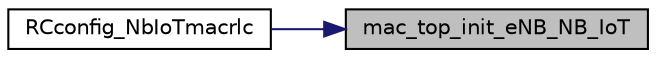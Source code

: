 digraph "mac_top_init_eNB_NB_IoT"
{
 // LATEX_PDF_SIZE
  edge [fontname="Helvetica",fontsize="10",labelfontname="Helvetica",labelfontsize="10"];
  node [fontname="Helvetica",fontsize="10",shape=record];
  rankdir="RL";
  Node1 [label="mac_top_init_eNB_NB_IoT",height=0.2,width=0.4,color="black", fillcolor="grey75", style="filled", fontcolor="black",tooltip=" "];
  Node1 -> Node2 [dir="back",color="midnightblue",fontsize="10",style="solid",fontname="Helvetica"];
  Node2 [label="RCconfig_NbIoTmacrlc",height=0.2,width=0.4,color="black", fillcolor="white", style="filled",URL="$NB__IoT__config_8h.html#a12da11ee8a9312a46840121aabff2e7d",tooltip=" "];
}
